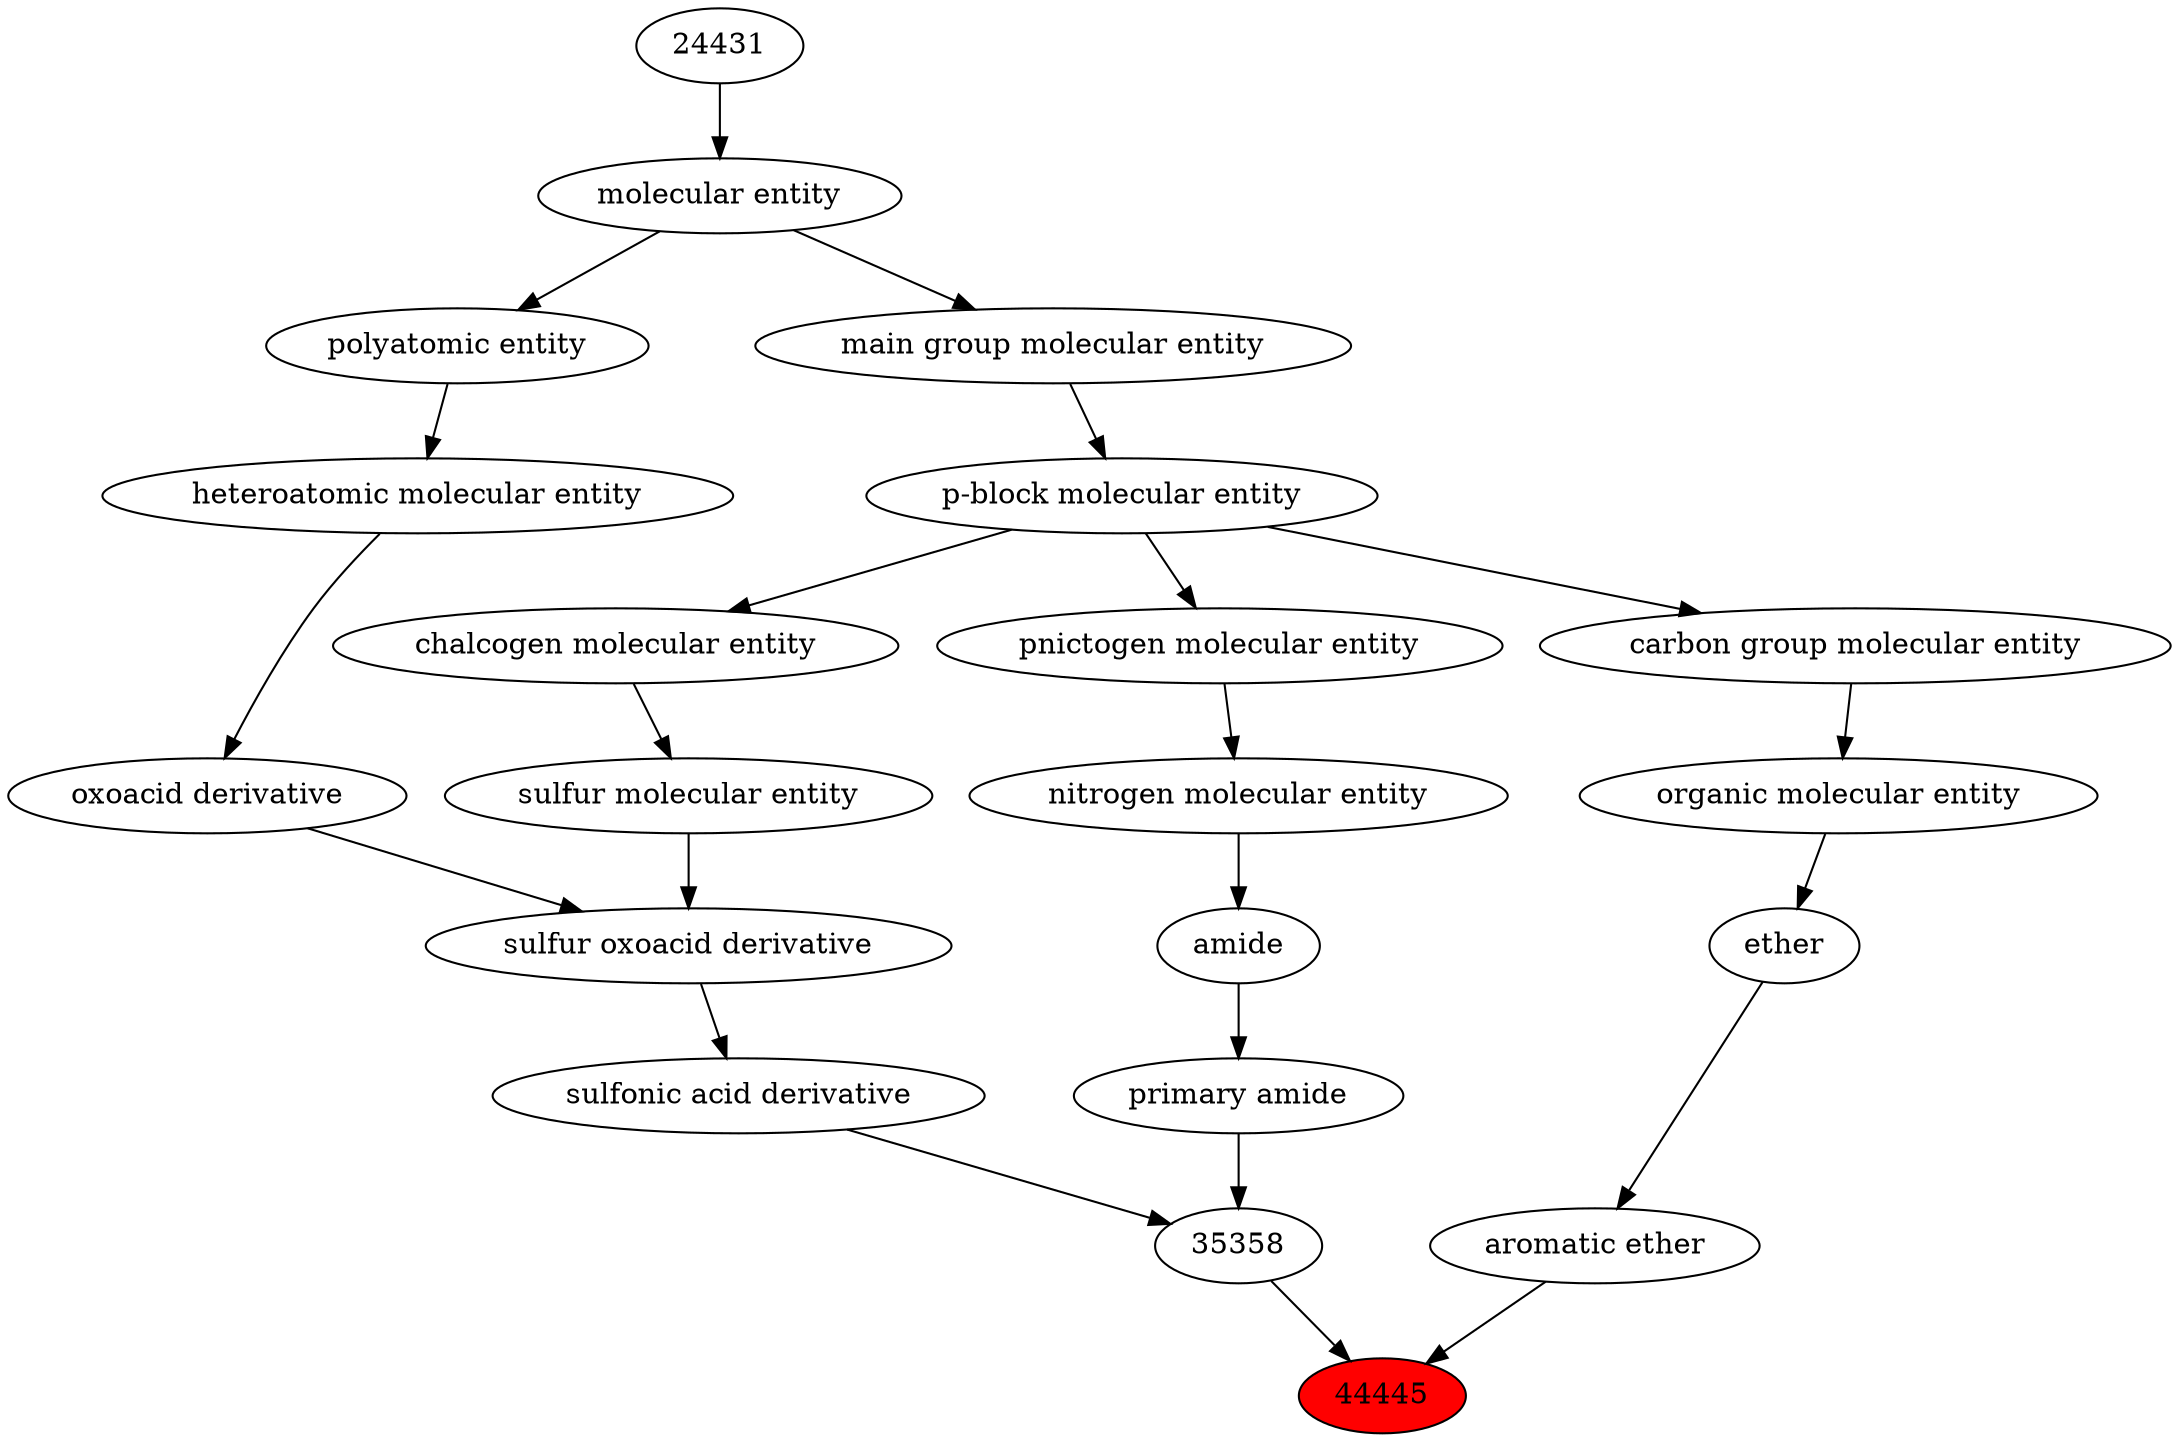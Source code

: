 digraph tree{ 
44445 [label="44445" fillcolor=red style=filled]
35618 -> 44445
35358 -> 44445
35618 [label="aromatic ether"]
25698 -> 35618
35358 [label="35358"]
33552 -> 35358
33256 -> 35358
25698 [label="ether"]
50860 -> 25698
33552 [label="sulfonic acid derivative"]
33424 -> 33552
33256 [label="primary amide"]
32988 -> 33256
50860 [label="organic molecular entity"]
33582 -> 50860
33424 [label="sulfur oxoacid derivative"]
33241 -> 33424
26835 -> 33424
32988 [label="amide"]
51143 -> 32988
33582 [label="carbon group molecular entity"]
33675 -> 33582
33241 [label="oxoacid derivative"]
37577 -> 33241
26835 [label="sulfur molecular entity"]
33304 -> 26835
51143 [label="nitrogen molecular entity"]
33302 -> 51143
33675 [label="p-block molecular entity"]
33579 -> 33675
37577 [label="heteroatomic molecular entity"]
36357 -> 37577
33304 [label="chalcogen molecular entity"]
33675 -> 33304
33302 [label="pnictogen molecular entity"]
33675 -> 33302
33579 [label="main group molecular entity"]
23367 -> 33579
36357 [label="polyatomic entity"]
23367 -> 36357
23367 [label="molecular entity"]
24431 -> 23367
24431 [label="24431"]
}